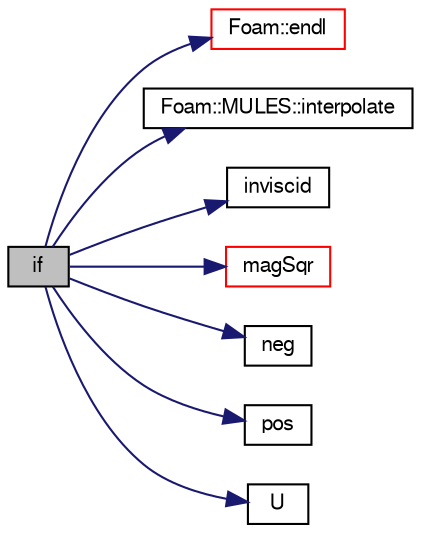 digraph "if"
{
  bgcolor="transparent";
  edge [fontname="FreeSans",fontsize="10",labelfontname="FreeSans",labelfontsize="10"];
  node [fontname="FreeSans",fontsize="10",shape=record];
  rankdir="LR";
  Node5 [label="if",height=0.2,width=0.4,color="black", fillcolor="grey75", style="filled", fontcolor="black"];
  Node5 -> Node6 [color="midnightblue",fontsize="10",style="solid",fontname="FreeSans"];
  Node6 [label="Foam::endl",height=0.2,width=0.4,color="red",URL="$a21124.html#a2db8fe02a0d3909e9351bb4275b23ce4",tooltip="Add newline and flush stream. "];
  Node5 -> Node8 [color="midnightblue",fontsize="10",style="solid",fontname="FreeSans"];
  Node8 [label="Foam::MULES::interpolate",height=0.2,width=0.4,color="black",URL="$a21136.html#a4d62f21551985d814104861e7c1d9b4f"];
  Node5 -> Node9 [color="midnightblue",fontsize="10",style="solid",fontname="FreeSans"];
  Node9 [label="inviscid",height=0.2,width=0.4,color="black",URL="$a38996.html#a96b160e863516c3362034dfae5234c35"];
  Node5 -> Node10 [color="midnightblue",fontsize="10",style="solid",fontname="FreeSans"];
  Node10 [label="magSqr",height=0.2,width=0.4,color="red",URL="$a12539.html#ab0cd33eb018a643a64ca545601530791"];
  Node5 -> Node12 [color="midnightblue",fontsize="10",style="solid",fontname="FreeSans"];
  Node12 [label="neg",height=0.2,width=0.4,color="black",URL="$a12539.html#aeaad6ca0d9f9a2dff9b338b42cd869b9"];
  Node5 -> Node13 [color="midnightblue",fontsize="10",style="solid",fontname="FreeSans"];
  Node13 [label="pos",height=0.2,width=0.4,color="black",URL="$a12539.html#a44b9821c8742536715efac47391df780"];
  Node5 -> Node14 [color="midnightblue",fontsize="10",style="solid",fontname="FreeSans"];
  Node14 [label="U",height=0.2,width=0.4,color="black",URL="$a38972.html#a476a5aa5f4ed7aea47b37db21210ec41"];
}
